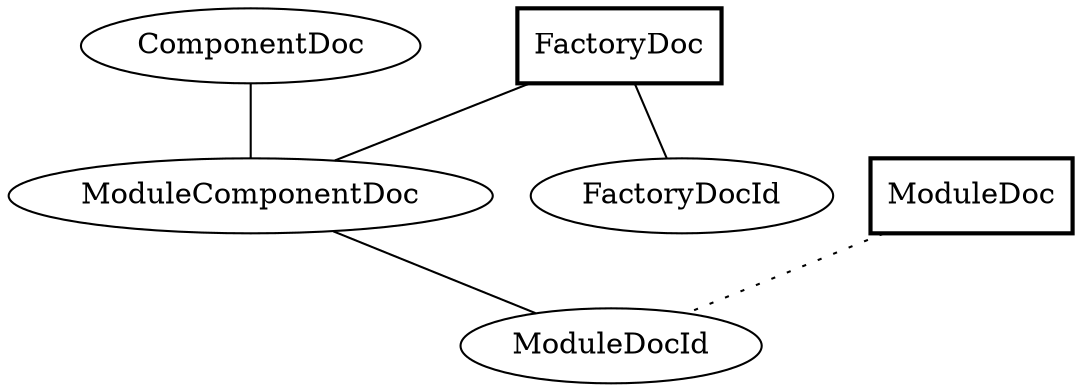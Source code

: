 graph {
splines=spline;
overlap=false;
"FactoryDoc" -- "ModuleComponentDoc" [style=solid];
"FactoryDoc" -- "FactoryDocId" [style=solid];
"ModuleComponentDoc" -- "ModuleDocId" [style=solid];
"ComponentDoc" -- "ModuleComponentDoc" [style=solid];
"ModuleDoc" -- "ModuleDocId" [style=dotted];
"ModuleComponentDoc"[shape=ellipse];
"FactoryDocId"[shape=ellipse];
"ComponentDoc"[shape=ellipse];
"ModuleDoc"[shape=box,style=bold];
"ModuleDocId"[shape=ellipse];
"FactoryDoc"[shape=box,style=bold];
}
